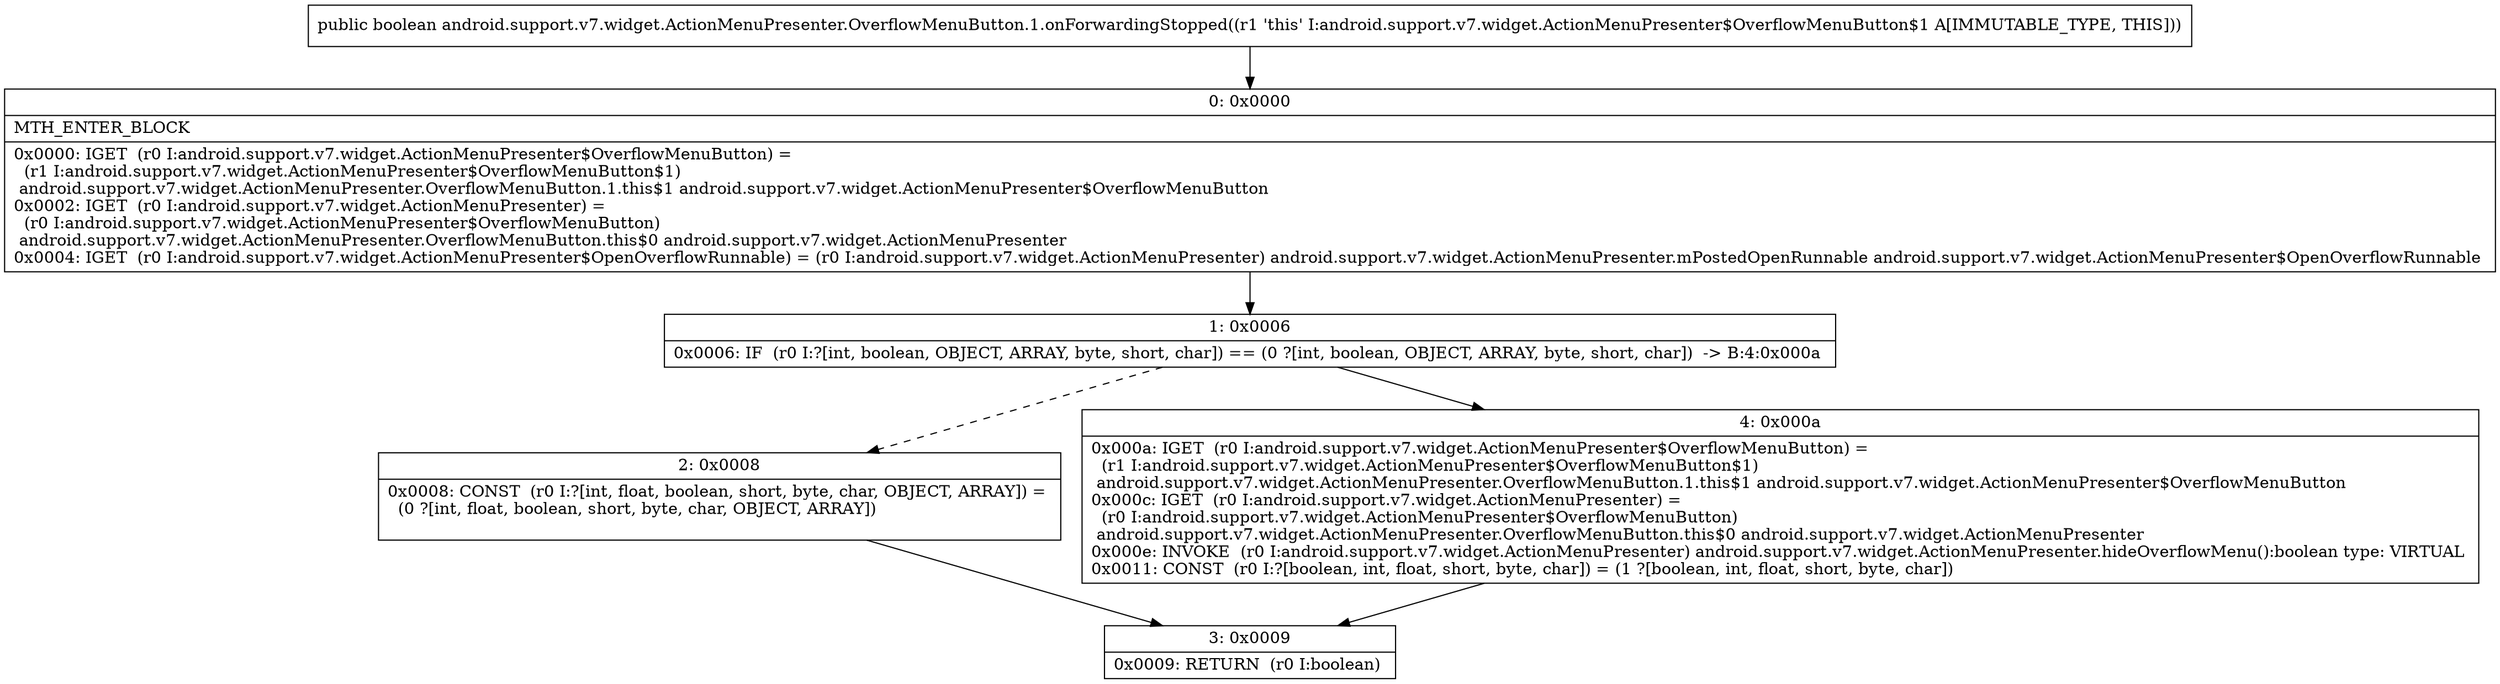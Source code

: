 digraph "CFG forandroid.support.v7.widget.ActionMenuPresenter.OverflowMenuButton.1.onForwardingStopped()Z" {
Node_0 [shape=record,label="{0\:\ 0x0000|MTH_ENTER_BLOCK\l|0x0000: IGET  (r0 I:android.support.v7.widget.ActionMenuPresenter$OverflowMenuButton) = \l  (r1 I:android.support.v7.widget.ActionMenuPresenter$OverflowMenuButton$1)\l android.support.v7.widget.ActionMenuPresenter.OverflowMenuButton.1.this$1 android.support.v7.widget.ActionMenuPresenter$OverflowMenuButton \l0x0002: IGET  (r0 I:android.support.v7.widget.ActionMenuPresenter) = \l  (r0 I:android.support.v7.widget.ActionMenuPresenter$OverflowMenuButton)\l android.support.v7.widget.ActionMenuPresenter.OverflowMenuButton.this$0 android.support.v7.widget.ActionMenuPresenter \l0x0004: IGET  (r0 I:android.support.v7.widget.ActionMenuPresenter$OpenOverflowRunnable) = (r0 I:android.support.v7.widget.ActionMenuPresenter) android.support.v7.widget.ActionMenuPresenter.mPostedOpenRunnable android.support.v7.widget.ActionMenuPresenter$OpenOverflowRunnable \l}"];
Node_1 [shape=record,label="{1\:\ 0x0006|0x0006: IF  (r0 I:?[int, boolean, OBJECT, ARRAY, byte, short, char]) == (0 ?[int, boolean, OBJECT, ARRAY, byte, short, char])  \-\> B:4:0x000a \l}"];
Node_2 [shape=record,label="{2\:\ 0x0008|0x0008: CONST  (r0 I:?[int, float, boolean, short, byte, char, OBJECT, ARRAY]) = \l  (0 ?[int, float, boolean, short, byte, char, OBJECT, ARRAY])\l \l}"];
Node_3 [shape=record,label="{3\:\ 0x0009|0x0009: RETURN  (r0 I:boolean) \l}"];
Node_4 [shape=record,label="{4\:\ 0x000a|0x000a: IGET  (r0 I:android.support.v7.widget.ActionMenuPresenter$OverflowMenuButton) = \l  (r1 I:android.support.v7.widget.ActionMenuPresenter$OverflowMenuButton$1)\l android.support.v7.widget.ActionMenuPresenter.OverflowMenuButton.1.this$1 android.support.v7.widget.ActionMenuPresenter$OverflowMenuButton \l0x000c: IGET  (r0 I:android.support.v7.widget.ActionMenuPresenter) = \l  (r0 I:android.support.v7.widget.ActionMenuPresenter$OverflowMenuButton)\l android.support.v7.widget.ActionMenuPresenter.OverflowMenuButton.this$0 android.support.v7.widget.ActionMenuPresenter \l0x000e: INVOKE  (r0 I:android.support.v7.widget.ActionMenuPresenter) android.support.v7.widget.ActionMenuPresenter.hideOverflowMenu():boolean type: VIRTUAL \l0x0011: CONST  (r0 I:?[boolean, int, float, short, byte, char]) = (1 ?[boolean, int, float, short, byte, char]) \l}"];
MethodNode[shape=record,label="{public boolean android.support.v7.widget.ActionMenuPresenter.OverflowMenuButton.1.onForwardingStopped((r1 'this' I:android.support.v7.widget.ActionMenuPresenter$OverflowMenuButton$1 A[IMMUTABLE_TYPE, THIS])) }"];
MethodNode -> Node_0;
Node_0 -> Node_1;
Node_1 -> Node_2[style=dashed];
Node_1 -> Node_4;
Node_2 -> Node_3;
Node_4 -> Node_3;
}

